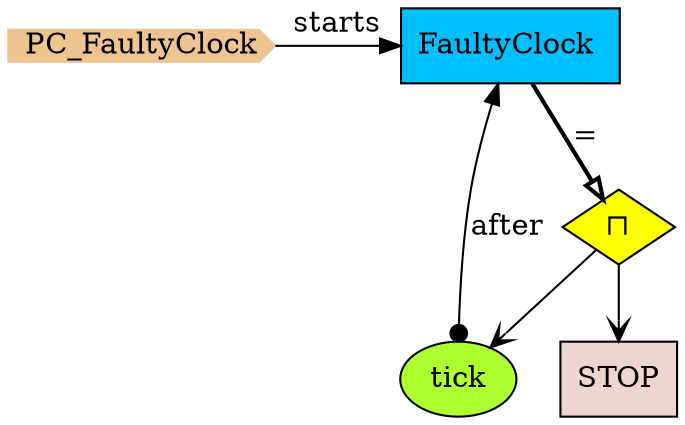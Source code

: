 digraph {
StartN_ [shape = cds,color=burlywood2,style=filled,height=.2,width=.2, label =PC_FaultyClock];
tick [shape=ellipse,fillcolor=greenyellow,style = filled,label="tick"];
OpFaultyClock [shape=diamond,fillcolor=yellow,style = filled,label="⊓"];
STOP [shape=box,fillcolor=mistyrose2,style = filled,label="STOP"];
FaultyClock [shape=box,fillcolor=deepskyblue,style = filled,label="FaultyClock "];

{rank=same;FaultyClock,StartN_}

OpFaultyClock->STOP[arrowhead="open"];
StartN_->FaultyClock[label="starts"];
FaultyClock->OpFaultyClock[arrowhead="onormal",penwidth=2,label="="];
OpFaultyClock->tick[arrowhead="open"];
tick->FaultyClock[arrowtail=dot,dir=both,label="after"];
}